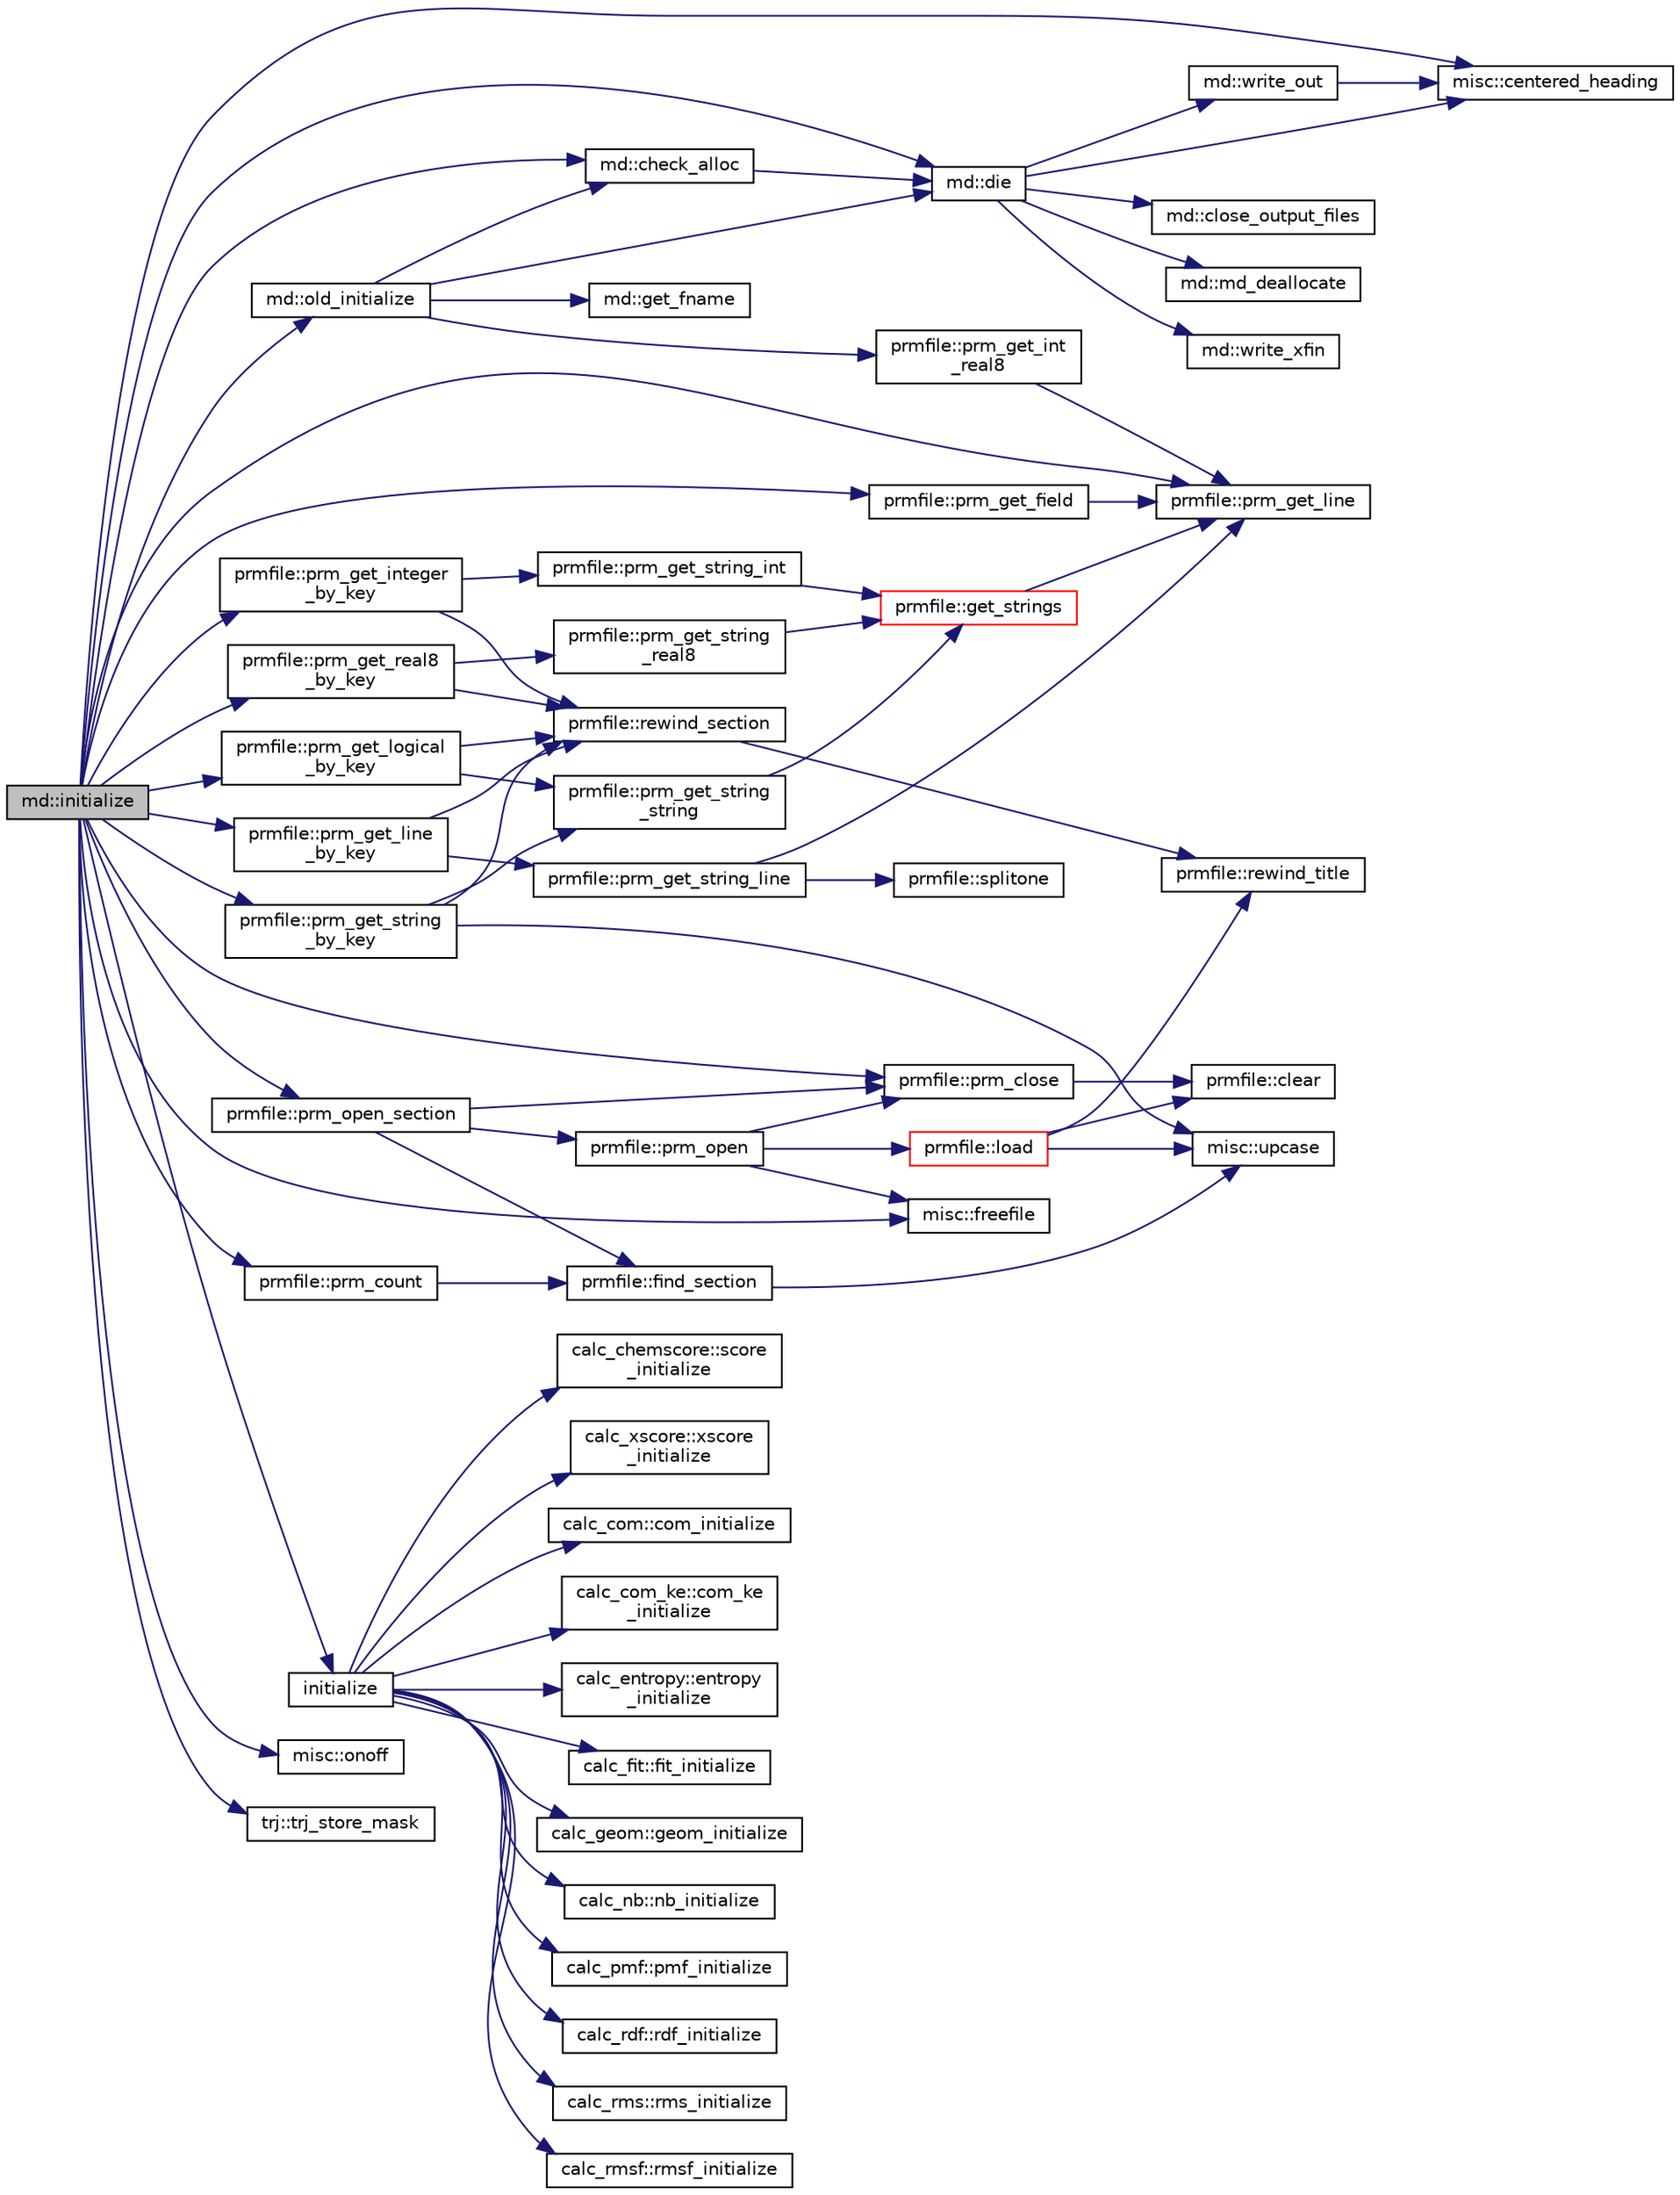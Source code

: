 digraph "md::initialize"
{
  edge [fontname="Helvetica",fontsize="10",labelfontname="Helvetica",labelfontsize="10"];
  node [fontname="Helvetica",fontsize="10",shape=record];
  rankdir="LR";
  Node1 [label="md::initialize",height=0.2,width=0.4,color="black", fillcolor="grey75", style="filled" fontcolor="black"];
  Node1 -> Node2 [color="midnightblue",fontsize="10",style="solid",fontname="Helvetica"];
  Node2 [label="misc::centered_heading",height=0.2,width=0.4,color="black", fillcolor="white", style="filled",URL="$classmisc.html#ac616bbb70212f3216e099c51f3c217f9"];
  Node1 -> Node3 [color="midnightblue",fontsize="10",style="solid",fontname="Helvetica"];
  Node3 [label="md::check_alloc",height=0.2,width=0.4,color="black", fillcolor="white", style="filled",URL="$classmd.html#aa2bff9009b880be7904efe2a7c07f646"];
  Node3 -> Node4 [color="midnightblue",fontsize="10",style="solid",fontname="Helvetica"];
  Node4 [label="md::die",height=0.2,width=0.4,color="black", fillcolor="white", style="filled",URL="$classmd.html#ac21e43139b5e5cd74ab6649672288d66"];
  Node4 -> Node2 [color="midnightblue",fontsize="10",style="solid",fontname="Helvetica"];
  Node4 -> Node5 [color="midnightblue",fontsize="10",style="solid",fontname="Helvetica"];
  Node5 [label="md::close_output_files",height=0.2,width=0.4,color="black", fillcolor="white", style="filled",URL="$classmd.html#a5bd74b9ed60f4d0515416e77a9dcb825"];
  Node4 -> Node6 [color="midnightblue",fontsize="10",style="solid",fontname="Helvetica"];
  Node6 [label="md::md_deallocate",height=0.2,width=0.4,color="black", fillcolor="white", style="filled",URL="$classmd.html#a8a97b1726d386da7fddf5ea29296b0e9"];
  Node4 -> Node7 [color="midnightblue",fontsize="10",style="solid",fontname="Helvetica"];
  Node7 [label="md::write_out",height=0.2,width=0.4,color="black", fillcolor="white", style="filled",URL="$classmd.html#a7ae57adec77c83a4e3684cfbf301d605"];
  Node7 -> Node2 [color="midnightblue",fontsize="10",style="solid",fontname="Helvetica"];
  Node4 -> Node8 [color="midnightblue",fontsize="10",style="solid",fontname="Helvetica"];
  Node8 [label="md::write_xfin",height=0.2,width=0.4,color="black", fillcolor="white", style="filled",URL="$classmd.html#ad8ada800049df7345cd0a0e596644cc5"];
  Node1 -> Node4 [color="midnightblue",fontsize="10",style="solid",fontname="Helvetica"];
  Node1 -> Node9 [color="midnightblue",fontsize="10",style="solid",fontname="Helvetica"];
  Node9 [label="misc::freefile",height=0.2,width=0.4,color="black", fillcolor="white", style="filled",URL="$classmisc.html#aaa874447823dfa2d2c7fcf6eb80ebd70"];
  Node1 -> Node10 [color="midnightblue",fontsize="10",style="solid",fontname="Helvetica"];
  Node10 [label="initialize",height=0.2,width=0.4,color="black", fillcolor="white", style="filled",URL="$qcalc_8f90.html#abfa70c406b1c701bcea2c55234d0642d"];
  Node10 -> Node11 [color="midnightblue",fontsize="10",style="solid",fontname="Helvetica"];
  Node11 [label="calc_com::com_initialize",height=0.2,width=0.4,color="black", fillcolor="white", style="filled",URL="$classcalc__com.html#ad6243ed04b2e3251f61360aa1e04b1b0"];
  Node10 -> Node12 [color="midnightblue",fontsize="10",style="solid",fontname="Helvetica"];
  Node12 [label="calc_com_ke::com_ke\l_initialize",height=0.2,width=0.4,color="black", fillcolor="white", style="filled",URL="$classcalc__com__ke.html#abc5eddcd6ef58c3f77818ce4e55e32f2"];
  Node10 -> Node13 [color="midnightblue",fontsize="10",style="solid",fontname="Helvetica"];
  Node13 [label="calc_entropy::entropy\l_initialize",height=0.2,width=0.4,color="black", fillcolor="white", style="filled",URL="$classcalc__entropy.html#a9d1d1405c17e8adf37d4832bc14142c5"];
  Node10 -> Node14 [color="midnightblue",fontsize="10",style="solid",fontname="Helvetica"];
  Node14 [label="calc_fit::fit_initialize",height=0.2,width=0.4,color="black", fillcolor="white", style="filled",URL="$classcalc__fit.html#aa5c549c9ee1237fd1557b2067ce0f4b3"];
  Node10 -> Node15 [color="midnightblue",fontsize="10",style="solid",fontname="Helvetica"];
  Node15 [label="calc_geom::geom_initialize",height=0.2,width=0.4,color="black", fillcolor="white", style="filled",URL="$classcalc__geom.html#ae3a4d06138ec68ee527ca3722472b614"];
  Node10 -> Node16 [color="midnightblue",fontsize="10",style="solid",fontname="Helvetica"];
  Node16 [label="calc_nb::nb_initialize",height=0.2,width=0.4,color="black", fillcolor="white", style="filled",URL="$classcalc__nb.html#a1bbfcf548dec05c1bb35e51bb01451ee"];
  Node10 -> Node17 [color="midnightblue",fontsize="10",style="solid",fontname="Helvetica"];
  Node17 [label="calc_pmf::pmf_initialize",height=0.2,width=0.4,color="black", fillcolor="white", style="filled",URL="$classcalc__pmf.html#acfa385c68b0b238d175af42417a8209b"];
  Node10 -> Node18 [color="midnightblue",fontsize="10",style="solid",fontname="Helvetica"];
  Node18 [label="calc_rdf::rdf_initialize",height=0.2,width=0.4,color="black", fillcolor="white", style="filled",URL="$classcalc__rdf.html#a70120abf4305f3ab2df1ab09476a9d34"];
  Node10 -> Node19 [color="midnightblue",fontsize="10",style="solid",fontname="Helvetica"];
  Node19 [label="calc_rms::rms_initialize",height=0.2,width=0.4,color="black", fillcolor="white", style="filled",URL="$classcalc__rms.html#aa5acf10d18cc6a1f64f3388951dbd5fd"];
  Node10 -> Node20 [color="midnightblue",fontsize="10",style="solid",fontname="Helvetica"];
  Node20 [label="calc_rmsf::rmsf_initialize",height=0.2,width=0.4,color="black", fillcolor="white", style="filled",URL="$classcalc__rmsf.html#a9179b37a9a78d886358be738afc6cb67"];
  Node10 -> Node21 [color="midnightblue",fontsize="10",style="solid",fontname="Helvetica"];
  Node21 [label="calc_chemscore::score\l_initialize",height=0.2,width=0.4,color="black", fillcolor="white", style="filled",URL="$classcalc__chemscore.html#af6e984aa1653e69de2ec2a501c90913d"];
  Node10 -> Node22 [color="midnightblue",fontsize="10",style="solid",fontname="Helvetica"];
  Node22 [label="calc_xscore::xscore\l_initialize",height=0.2,width=0.4,color="black", fillcolor="white", style="filled",URL="$classcalc__xscore.html#a0bf9c5725696dfd8e6afd92c7eae7b86"];
  Node1 -> Node23 [color="midnightblue",fontsize="10",style="solid",fontname="Helvetica"];
  Node23 [label="md::old_initialize",height=0.2,width=0.4,color="black", fillcolor="white", style="filled",URL="$classmd.html#a07b781fabc881157203b600278e8d17d"];
  Node23 -> Node24 [color="midnightblue",fontsize="10",style="solid",fontname="Helvetica"];
  Node24 [label="prmfile::prm_get_int\l_real8",height=0.2,width=0.4,color="black", fillcolor="white", style="filled",URL="$classprmfile.html#a3ee0c99d2ebb762e4a39e1f32f9c981a"];
  Node24 -> Node25 [color="midnightblue",fontsize="10",style="solid",fontname="Helvetica"];
  Node25 [label="prmfile::prm_get_line",height=0.2,width=0.4,color="black", fillcolor="white", style="filled",URL="$classprmfile.html#a36840b95034f748e9cd891b86649f690"];
  Node23 -> Node4 [color="midnightblue",fontsize="10",style="solid",fontname="Helvetica"];
  Node23 -> Node26 [color="midnightblue",fontsize="10",style="solid",fontname="Helvetica"];
  Node26 [label="md::get_fname",height=0.2,width=0.4,color="black", fillcolor="white", style="filled",URL="$classmd.html#a013765d9269cd11215d44783496e5bfd"];
  Node23 -> Node3 [color="midnightblue",fontsize="10",style="solid",fontname="Helvetica"];
  Node1 -> Node27 [color="midnightblue",fontsize="10",style="solid",fontname="Helvetica"];
  Node27 [label="misc::onoff",height=0.2,width=0.4,color="black", fillcolor="white", style="filled",URL="$classmisc.html#a6b7b9b56cdaec975997a7e45ab6e2c22"];
  Node1 -> Node28 [color="midnightblue",fontsize="10",style="solid",fontname="Helvetica"];
  Node28 [label="prmfile::prm_close",height=0.2,width=0.4,color="black", fillcolor="white", style="filled",URL="$classprmfile.html#a7fa3b9441106f011cc0b3fa6953b8cb2"];
  Node28 -> Node29 [color="midnightblue",fontsize="10",style="solid",fontname="Helvetica"];
  Node29 [label="prmfile::clear",height=0.2,width=0.4,color="black", fillcolor="white", style="filled",URL="$classprmfile.html#a4ddcca5f77bf3e4414cfdf2b227f59a3"];
  Node1 -> Node30 [color="midnightblue",fontsize="10",style="solid",fontname="Helvetica"];
  Node30 [label="prmfile::prm_count",height=0.2,width=0.4,color="black", fillcolor="white", style="filled",URL="$classprmfile.html#a2bc210de47b568a5647b46ae9931acf3"];
  Node30 -> Node31 [color="midnightblue",fontsize="10",style="solid",fontname="Helvetica"];
  Node31 [label="prmfile::find_section",height=0.2,width=0.4,color="black", fillcolor="white", style="filled",URL="$classprmfile.html#a8c291db6f5a0ead5412d28f67b838616"];
  Node31 -> Node32 [color="midnightblue",fontsize="10",style="solid",fontname="Helvetica"];
  Node32 [label="misc::upcase",height=0.2,width=0.4,color="black", fillcolor="white", style="filled",URL="$classmisc.html#a3d25ef800766f590365955680ff3ba2c"];
  Node1 -> Node33 [color="midnightblue",fontsize="10",style="solid",fontname="Helvetica"];
  Node33 [label="prmfile::prm_get_field",height=0.2,width=0.4,color="black", fillcolor="white", style="filled",URL="$classprmfile.html#a6987d9ccc6f7930ccb96c2c871a7ad35"];
  Node33 -> Node25 [color="midnightblue",fontsize="10",style="solid",fontname="Helvetica"];
  Node1 -> Node34 [color="midnightblue",fontsize="10",style="solid",fontname="Helvetica"];
  Node34 [label="prmfile::prm_get_integer\l_by_key",height=0.2,width=0.4,color="black", fillcolor="white", style="filled",URL="$classprmfile.html#a75844b849bdcabee3c914364c5749a6e"];
  Node34 -> Node35 [color="midnightblue",fontsize="10",style="solid",fontname="Helvetica"];
  Node35 [label="prmfile::prm_get_string_int",height=0.2,width=0.4,color="black", fillcolor="white", style="filled",URL="$classprmfile.html#a99dca731331b0490365d5bd62ca23522"];
  Node35 -> Node36 [color="midnightblue",fontsize="10",style="solid",fontname="Helvetica"];
  Node36 [label="prmfile::get_strings",height=0.2,width=0.4,color="red", fillcolor="white", style="filled",URL="$classprmfile.html#a6b7898805f9d12f29429016f458315dd"];
  Node36 -> Node25 [color="midnightblue",fontsize="10",style="solid",fontname="Helvetica"];
  Node34 -> Node37 [color="midnightblue",fontsize="10",style="solid",fontname="Helvetica"];
  Node37 [label="prmfile::rewind_section",height=0.2,width=0.4,color="black", fillcolor="white", style="filled",URL="$classprmfile.html#a68b37b73bf2bf18973a18c91bee024a2"];
  Node37 -> Node38 [color="midnightblue",fontsize="10",style="solid",fontname="Helvetica"];
  Node38 [label="prmfile::rewind_title",height=0.2,width=0.4,color="black", fillcolor="white", style="filled",URL="$classprmfile.html#a157cbf5c68e76d1e77abc81f8dee85cb"];
  Node1 -> Node25 [color="midnightblue",fontsize="10",style="solid",fontname="Helvetica"];
  Node1 -> Node39 [color="midnightblue",fontsize="10",style="solid",fontname="Helvetica"];
  Node39 [label="prmfile::prm_get_line\l_by_key",height=0.2,width=0.4,color="black", fillcolor="white", style="filled",URL="$classprmfile.html#a9f57278762b2a7b38ce2e1ec0d13e10e"];
  Node39 -> Node40 [color="midnightblue",fontsize="10",style="solid",fontname="Helvetica"];
  Node40 [label="prmfile::prm_get_string_line",height=0.2,width=0.4,color="black", fillcolor="white", style="filled",URL="$classprmfile.html#ac623648e310be60c8012d0ecd73bfa9c"];
  Node40 -> Node25 [color="midnightblue",fontsize="10",style="solid",fontname="Helvetica"];
  Node40 -> Node41 [color="midnightblue",fontsize="10",style="solid",fontname="Helvetica"];
  Node41 [label="prmfile::splitone",height=0.2,width=0.4,color="black", fillcolor="white", style="filled",URL="$classprmfile.html#a3e5d310c7d957b0bde0cf97b622d2cea"];
  Node39 -> Node37 [color="midnightblue",fontsize="10",style="solid",fontname="Helvetica"];
  Node1 -> Node42 [color="midnightblue",fontsize="10",style="solid",fontname="Helvetica"];
  Node42 [label="prmfile::prm_get_logical\l_by_key",height=0.2,width=0.4,color="black", fillcolor="white", style="filled",URL="$classprmfile.html#ab4e68bd87b05047488e4955bf1987e49"];
  Node42 -> Node43 [color="midnightblue",fontsize="10",style="solid",fontname="Helvetica"];
  Node43 [label="prmfile::prm_get_string\l_string",height=0.2,width=0.4,color="black", fillcolor="white", style="filled",URL="$classprmfile.html#a528818d48715859b36c9ff1541fef09b"];
  Node43 -> Node36 [color="midnightblue",fontsize="10",style="solid",fontname="Helvetica"];
  Node42 -> Node37 [color="midnightblue",fontsize="10",style="solid",fontname="Helvetica"];
  Node1 -> Node44 [color="midnightblue",fontsize="10",style="solid",fontname="Helvetica"];
  Node44 [label="prmfile::prm_get_real8\l_by_key",height=0.2,width=0.4,color="black", fillcolor="white", style="filled",URL="$classprmfile.html#a349ea1c346ea747aa147b4e04cd3ed54"];
  Node44 -> Node45 [color="midnightblue",fontsize="10",style="solid",fontname="Helvetica"];
  Node45 [label="prmfile::prm_get_string\l_real8",height=0.2,width=0.4,color="black", fillcolor="white", style="filled",URL="$classprmfile.html#a960cf6439321290e9aaf1ce4c6c22454"];
  Node45 -> Node36 [color="midnightblue",fontsize="10",style="solid",fontname="Helvetica"];
  Node44 -> Node37 [color="midnightblue",fontsize="10",style="solid",fontname="Helvetica"];
  Node1 -> Node46 [color="midnightblue",fontsize="10",style="solid",fontname="Helvetica"];
  Node46 [label="prmfile::prm_get_string\l_by_key",height=0.2,width=0.4,color="black", fillcolor="white", style="filled",URL="$classprmfile.html#ad25ff6cce56fff86eef62e6b7e724fc2"];
  Node46 -> Node32 [color="midnightblue",fontsize="10",style="solid",fontname="Helvetica"];
  Node46 -> Node43 [color="midnightblue",fontsize="10",style="solid",fontname="Helvetica"];
  Node46 -> Node37 [color="midnightblue",fontsize="10",style="solid",fontname="Helvetica"];
  Node1 -> Node47 [color="midnightblue",fontsize="10",style="solid",fontname="Helvetica"];
  Node47 [label="prmfile::prm_open_section",height=0.2,width=0.4,color="black", fillcolor="white", style="filled",URL="$classprmfile.html#a1507dcebf8d6f53a6493b1e63d9c9387"];
  Node47 -> Node48 [color="midnightblue",fontsize="10",style="solid",fontname="Helvetica"];
  Node48 [label="prmfile::prm_open",height=0.2,width=0.4,color="black", fillcolor="white", style="filled",URL="$classprmfile.html#a6b78c5340e15c981cec460e03a76b440"];
  Node48 -> Node28 [color="midnightblue",fontsize="10",style="solid",fontname="Helvetica"];
  Node48 -> Node9 [color="midnightblue",fontsize="10",style="solid",fontname="Helvetica"];
  Node48 -> Node49 [color="midnightblue",fontsize="10",style="solid",fontname="Helvetica"];
  Node49 [label="prmfile::load",height=0.2,width=0.4,color="red", fillcolor="white", style="filled",URL="$classprmfile.html#acce15d60959fb0d53e604d35518b4f1f"];
  Node49 -> Node29 [color="midnightblue",fontsize="10",style="solid",fontname="Helvetica"];
  Node49 -> Node32 [color="midnightblue",fontsize="10",style="solid",fontname="Helvetica"];
  Node49 -> Node38 [color="midnightblue",fontsize="10",style="solid",fontname="Helvetica"];
  Node47 -> Node28 [color="midnightblue",fontsize="10",style="solid",fontname="Helvetica"];
  Node47 -> Node31 [color="midnightblue",fontsize="10",style="solid",fontname="Helvetica"];
  Node1 -> Node50 [color="midnightblue",fontsize="10",style="solid",fontname="Helvetica"];
  Node50 [label="trj::trj_store_mask",height=0.2,width=0.4,color="black", fillcolor="white", style="filled",URL="$classtrj.html#a0c43dcbbc26496b078c8d399b398cb81"];
}
